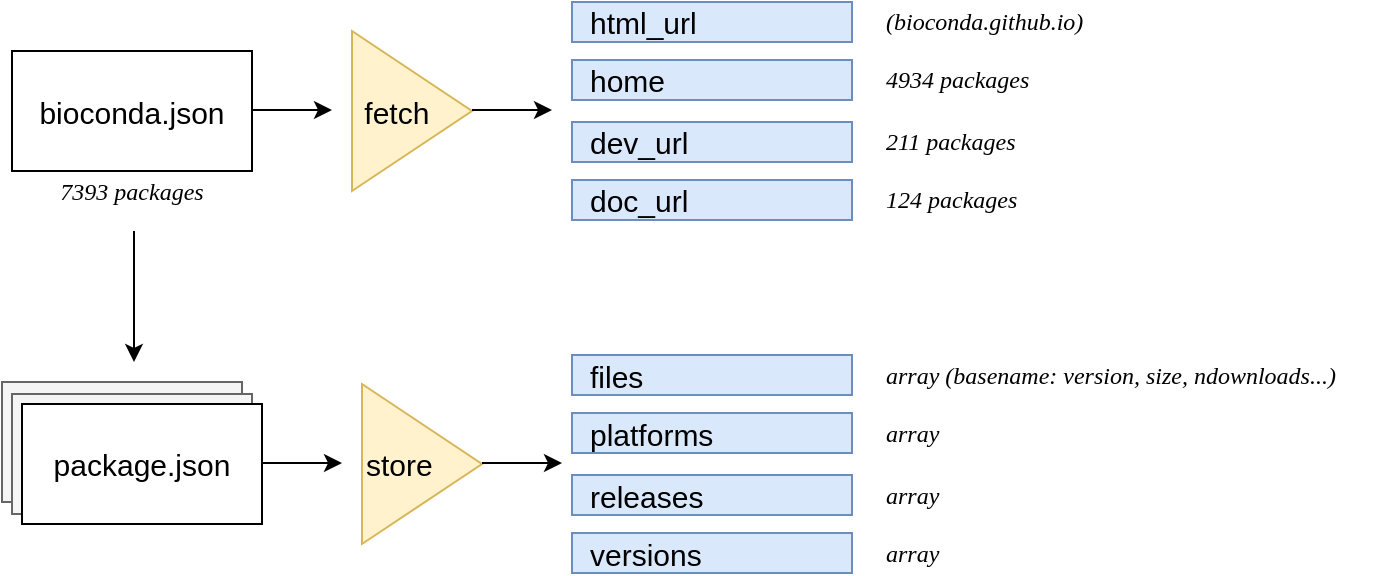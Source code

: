 <mxfile version="12.5.1" type="github">
  <diagram id="znf6O0QxXXc50ThEWxNj" name="Page-1">
    <mxGraphModel dx="1141" dy="593" grid="1" gridSize="10" guides="1" tooltips="1" connect="1" arrows="1" fold="1" page="1" pageScale="1" pageWidth="827" pageHeight="1169" math="0" shadow="0">
      <root>
        <mxCell id="0"/>
        <mxCell id="1" parent="0"/>
        <mxCell id="GCKStTBoDHFz5vkuvNOS-1" value="bioconda.json" style="rounded=0;whiteSpace=wrap;html=1;fontSize=15;" parent="1" vertex="1">
          <mxGeometry x="95" y="144.5" width="120" height="60" as="geometry"/>
        </mxCell>
        <mxCell id="GCKStTBoDHFz5vkuvNOS-2" value="" style="rounded=0;whiteSpace=wrap;html=1;fillColor=#f5f5f5;strokeColor=#666666;fontColor=#333333;" parent="1" vertex="1">
          <mxGeometry x="90" y="310" width="120" height="60" as="geometry"/>
        </mxCell>
        <mxCell id="GCKStTBoDHFz5vkuvNOS-3" value="" style="rounded=0;whiteSpace=wrap;html=1;fillColor=#f5f5f5;strokeColor=#666666;fontColor=#333333;" parent="1" vertex="1">
          <mxGeometry x="95" y="316" width="120" height="60" as="geometry"/>
        </mxCell>
        <mxCell id="GCKStTBoDHFz5vkuvNOS-4" value="package.json" style="rounded=0;whiteSpace=wrap;html=1;fontSize=15;" parent="1" vertex="1">
          <mxGeometry x="100" y="321" width="120" height="60" as="geometry"/>
        </mxCell>
        <mxCell id="GCKStTBoDHFz5vkuvNOS-10" value="home" style="text;html=1;strokeColor=#6c8ebf;fillColor=#dae8fc;align=left;verticalAlign=middle;whiteSpace=wrap;rounded=0;fontSize=15;spacingTop=0;spacingLeft=7;" parent="1" vertex="1">
          <mxGeometry x="375" y="149" width="140" height="20" as="geometry"/>
        </mxCell>
        <mxCell id="GCKStTBoDHFz5vkuvNOS-12" value="html_url" style="text;html=1;strokeColor=#6c8ebf;fillColor=#dae8fc;align=left;verticalAlign=middle;whiteSpace=wrap;rounded=0;fontSize=15;spacingTop=0;spacingLeft=7;" parent="1" vertex="1">
          <mxGeometry x="375" y="120" width="140" height="20" as="geometry"/>
        </mxCell>
        <mxCell id="GCKStTBoDHFz5vkuvNOS-13" value="dev_url" style="text;html=1;strokeColor=#6c8ebf;fillColor=#dae8fc;align=left;verticalAlign=middle;whiteSpace=wrap;rounded=0;fontSize=15;spacingTop=0;spacingLeft=7;" parent="1" vertex="1">
          <mxGeometry x="375" y="180" width="140" height="20" as="geometry"/>
        </mxCell>
        <mxCell id="GCKStTBoDHFz5vkuvNOS-14" value="doc_url" style="text;html=1;strokeColor=#6c8ebf;fillColor=#dae8fc;align=left;verticalAlign=middle;whiteSpace=wrap;rounded=0;fontSize=15;spacingTop=0;spacingLeft=7;" parent="1" vertex="1">
          <mxGeometry x="375" y="209" width="140" height="20" as="geometry"/>
        </mxCell>
        <mxCell id="GCKStTBoDHFz5vkuvNOS-15" value="&amp;nbsp;fetch" style="triangle;whiteSpace=wrap;html=1;fontSize=15;align=left;fillColor=#fff2cc;strokeColor=#d6b656;" parent="1" vertex="1">
          <mxGeometry x="265" y="134.5" width="60" height="80" as="geometry"/>
        </mxCell>
        <mxCell id="GCKStTBoDHFz5vkuvNOS-16" value="" style="endArrow=classic;html=1;fontSize=15;" parent="1" edge="1">
          <mxGeometry width="50" height="50" relative="1" as="geometry">
            <mxPoint x="215" y="174" as="sourcePoint"/>
            <mxPoint x="255" y="174" as="targetPoint"/>
          </mxGeometry>
        </mxCell>
        <mxCell id="GCKStTBoDHFz5vkuvNOS-17" value="" style="endArrow=classic;html=1;fontSize=15;" parent="1" edge="1">
          <mxGeometry width="50" height="50" relative="1" as="geometry">
            <mxPoint x="325" y="174" as="sourcePoint"/>
            <mxPoint x="365" y="174" as="targetPoint"/>
          </mxGeometry>
        </mxCell>
        <mxCell id="du9SW22AbWFtBnbQuV3e-3" value="" style="edgeStyle=orthogonalEdgeStyle;rounded=0;orthogonalLoop=1;jettySize=auto;html=1;fontFamily=Times New Roman;" edge="1" parent="1">
          <mxGeometry relative="1" as="geometry">
            <mxPoint x="156" y="234.5" as="sourcePoint"/>
            <mxPoint x="156" y="300" as="targetPoint"/>
            <Array as="points">
              <mxPoint x="156" y="260"/>
              <mxPoint x="156" y="260"/>
            </Array>
          </mxGeometry>
        </mxCell>
        <mxCell id="du9SW22AbWFtBnbQuV3e-1" value="7393 packages" style="text;html=1;strokeColor=none;fillColor=none;align=center;verticalAlign=middle;whiteSpace=wrap;rounded=0;fontStyle=2;fontFamily=Times New Roman;" vertex="1" parent="1">
          <mxGeometry x="95" y="204.5" width="120" height="20" as="geometry"/>
        </mxCell>
        <mxCell id="du9SW22AbWFtBnbQuV3e-5" value="4934 packages" style="text;html=1;strokeColor=none;fillColor=none;align=left;verticalAlign=middle;whiteSpace=wrap;rounded=0;fontStyle=2;fontFamily=Times New Roman;" vertex="1" parent="1">
          <mxGeometry x="530" y="149" width="120" height="20" as="geometry"/>
        </mxCell>
        <mxCell id="du9SW22AbWFtBnbQuV3e-6" value="(bioconda.github.io)" style="text;html=1;strokeColor=none;fillColor=none;align=left;verticalAlign=middle;whiteSpace=wrap;rounded=0;fontStyle=2;fontFamily=Times New Roman;" vertex="1" parent="1">
          <mxGeometry x="530" y="120" width="120" height="20" as="geometry"/>
        </mxCell>
        <mxCell id="du9SW22AbWFtBnbQuV3e-7" value="211 packages" style="text;html=1;strokeColor=none;fillColor=none;align=left;verticalAlign=middle;whiteSpace=wrap;rounded=0;fontStyle=2;fontFamily=Times New Roman;" vertex="1" parent="1">
          <mxGeometry x="530" y="180" width="120" height="20" as="geometry"/>
        </mxCell>
        <mxCell id="du9SW22AbWFtBnbQuV3e-8" value="124 packages" style="text;html=1;strokeColor=none;fillColor=none;align=left;verticalAlign=middle;whiteSpace=wrap;rounded=0;fontStyle=2;fontFamily=Times New Roman;" vertex="1" parent="1">
          <mxGeometry x="530" y="209" width="120" height="20" as="geometry"/>
        </mxCell>
        <mxCell id="du9SW22AbWFtBnbQuV3e-9" value="&lt;div align=&quot;left&quot;&gt;store&lt;/div&gt;" style="triangle;whiteSpace=wrap;html=1;fontSize=15;align=left;fillColor=#fff2cc;strokeColor=#d6b656;" vertex="1" parent="1">
          <mxGeometry x="270" y="311" width="60" height="80" as="geometry"/>
        </mxCell>
        <mxCell id="du9SW22AbWFtBnbQuV3e-10" value="" style="endArrow=classic;html=1;fontSize=15;" edge="1" parent="1">
          <mxGeometry width="50" height="50" relative="1" as="geometry">
            <mxPoint x="220" y="350.5" as="sourcePoint"/>
            <mxPoint x="260" y="350.5" as="targetPoint"/>
          </mxGeometry>
        </mxCell>
        <mxCell id="du9SW22AbWFtBnbQuV3e-11" value="" style="endArrow=classic;html=1;fontSize=15;" edge="1" parent="1">
          <mxGeometry width="50" height="50" relative="1" as="geometry">
            <mxPoint x="330" y="350.5" as="sourcePoint"/>
            <mxPoint x="370" y="350.5" as="targetPoint"/>
          </mxGeometry>
        </mxCell>
        <mxCell id="du9SW22AbWFtBnbQuV3e-12" value="files" style="text;html=1;strokeColor=#6c8ebf;fillColor=#dae8fc;align=left;verticalAlign=middle;whiteSpace=wrap;rounded=0;fontSize=15;spacingTop=0;spacingLeft=7;" vertex="1" parent="1">
          <mxGeometry x="375" y="296.5" width="140" height="20" as="geometry"/>
        </mxCell>
        <mxCell id="du9SW22AbWFtBnbQuV3e-13" value="platforms" style="text;html=1;strokeColor=#6c8ebf;fillColor=#dae8fc;align=left;verticalAlign=middle;whiteSpace=wrap;rounded=0;fontSize=15;spacingTop=0;spacingLeft=7;" vertex="1" parent="1">
          <mxGeometry x="375" y="325.5" width="140" height="20" as="geometry"/>
        </mxCell>
        <mxCell id="du9SW22AbWFtBnbQuV3e-14" value="releases" style="text;html=1;strokeColor=#6c8ebf;fillColor=#dae8fc;align=left;verticalAlign=middle;whiteSpace=wrap;rounded=0;fontSize=15;spacingTop=0;spacingLeft=7;" vertex="1" parent="1">
          <mxGeometry x="375" y="356.5" width="140" height="20" as="geometry"/>
        </mxCell>
        <mxCell id="du9SW22AbWFtBnbQuV3e-15" value="versions" style="text;html=1;strokeColor=#6c8ebf;fillColor=#dae8fc;align=left;verticalAlign=middle;whiteSpace=wrap;rounded=0;fontSize=15;spacingTop=0;spacingLeft=7;" vertex="1" parent="1">
          <mxGeometry x="375" y="385.5" width="140" height="20" as="geometry"/>
        </mxCell>
        <mxCell id="du9SW22AbWFtBnbQuV3e-16" value="&lt;div&gt;array (basename: version, size, ndownloads...)&lt;/div&gt;" style="text;html=1;strokeColor=none;fillColor=none;align=left;verticalAlign=middle;whiteSpace=wrap;rounded=0;fontStyle=2;fontFamily=Times New Roman;" vertex="1" parent="1">
          <mxGeometry x="530" y="296.5" width="250" height="20" as="geometry"/>
        </mxCell>
        <mxCell id="du9SW22AbWFtBnbQuV3e-17" value="&lt;div&gt;array&lt;br&gt;&lt;/div&gt;" style="text;html=1;strokeColor=none;fillColor=none;align=left;verticalAlign=middle;whiteSpace=wrap;rounded=0;fontStyle=2;fontFamily=Times New Roman;" vertex="1" parent="1">
          <mxGeometry x="530" y="325.5" width="120" height="20" as="geometry"/>
        </mxCell>
        <mxCell id="du9SW22AbWFtBnbQuV3e-18" value="array" style="text;html=1;strokeColor=none;fillColor=none;align=left;verticalAlign=middle;whiteSpace=wrap;rounded=0;fontStyle=2;fontFamily=Times New Roman;" vertex="1" parent="1">
          <mxGeometry x="530" y="356.5" width="120" height="20" as="geometry"/>
        </mxCell>
        <mxCell id="du9SW22AbWFtBnbQuV3e-20" value="array" style="text;html=1;strokeColor=none;fillColor=none;align=left;verticalAlign=middle;whiteSpace=wrap;rounded=0;fontStyle=2;fontFamily=Times New Roman;" vertex="1" parent="1">
          <mxGeometry x="530" y="385.5" width="120" height="20" as="geometry"/>
        </mxCell>
      </root>
    </mxGraphModel>
  </diagram>
</mxfile>
